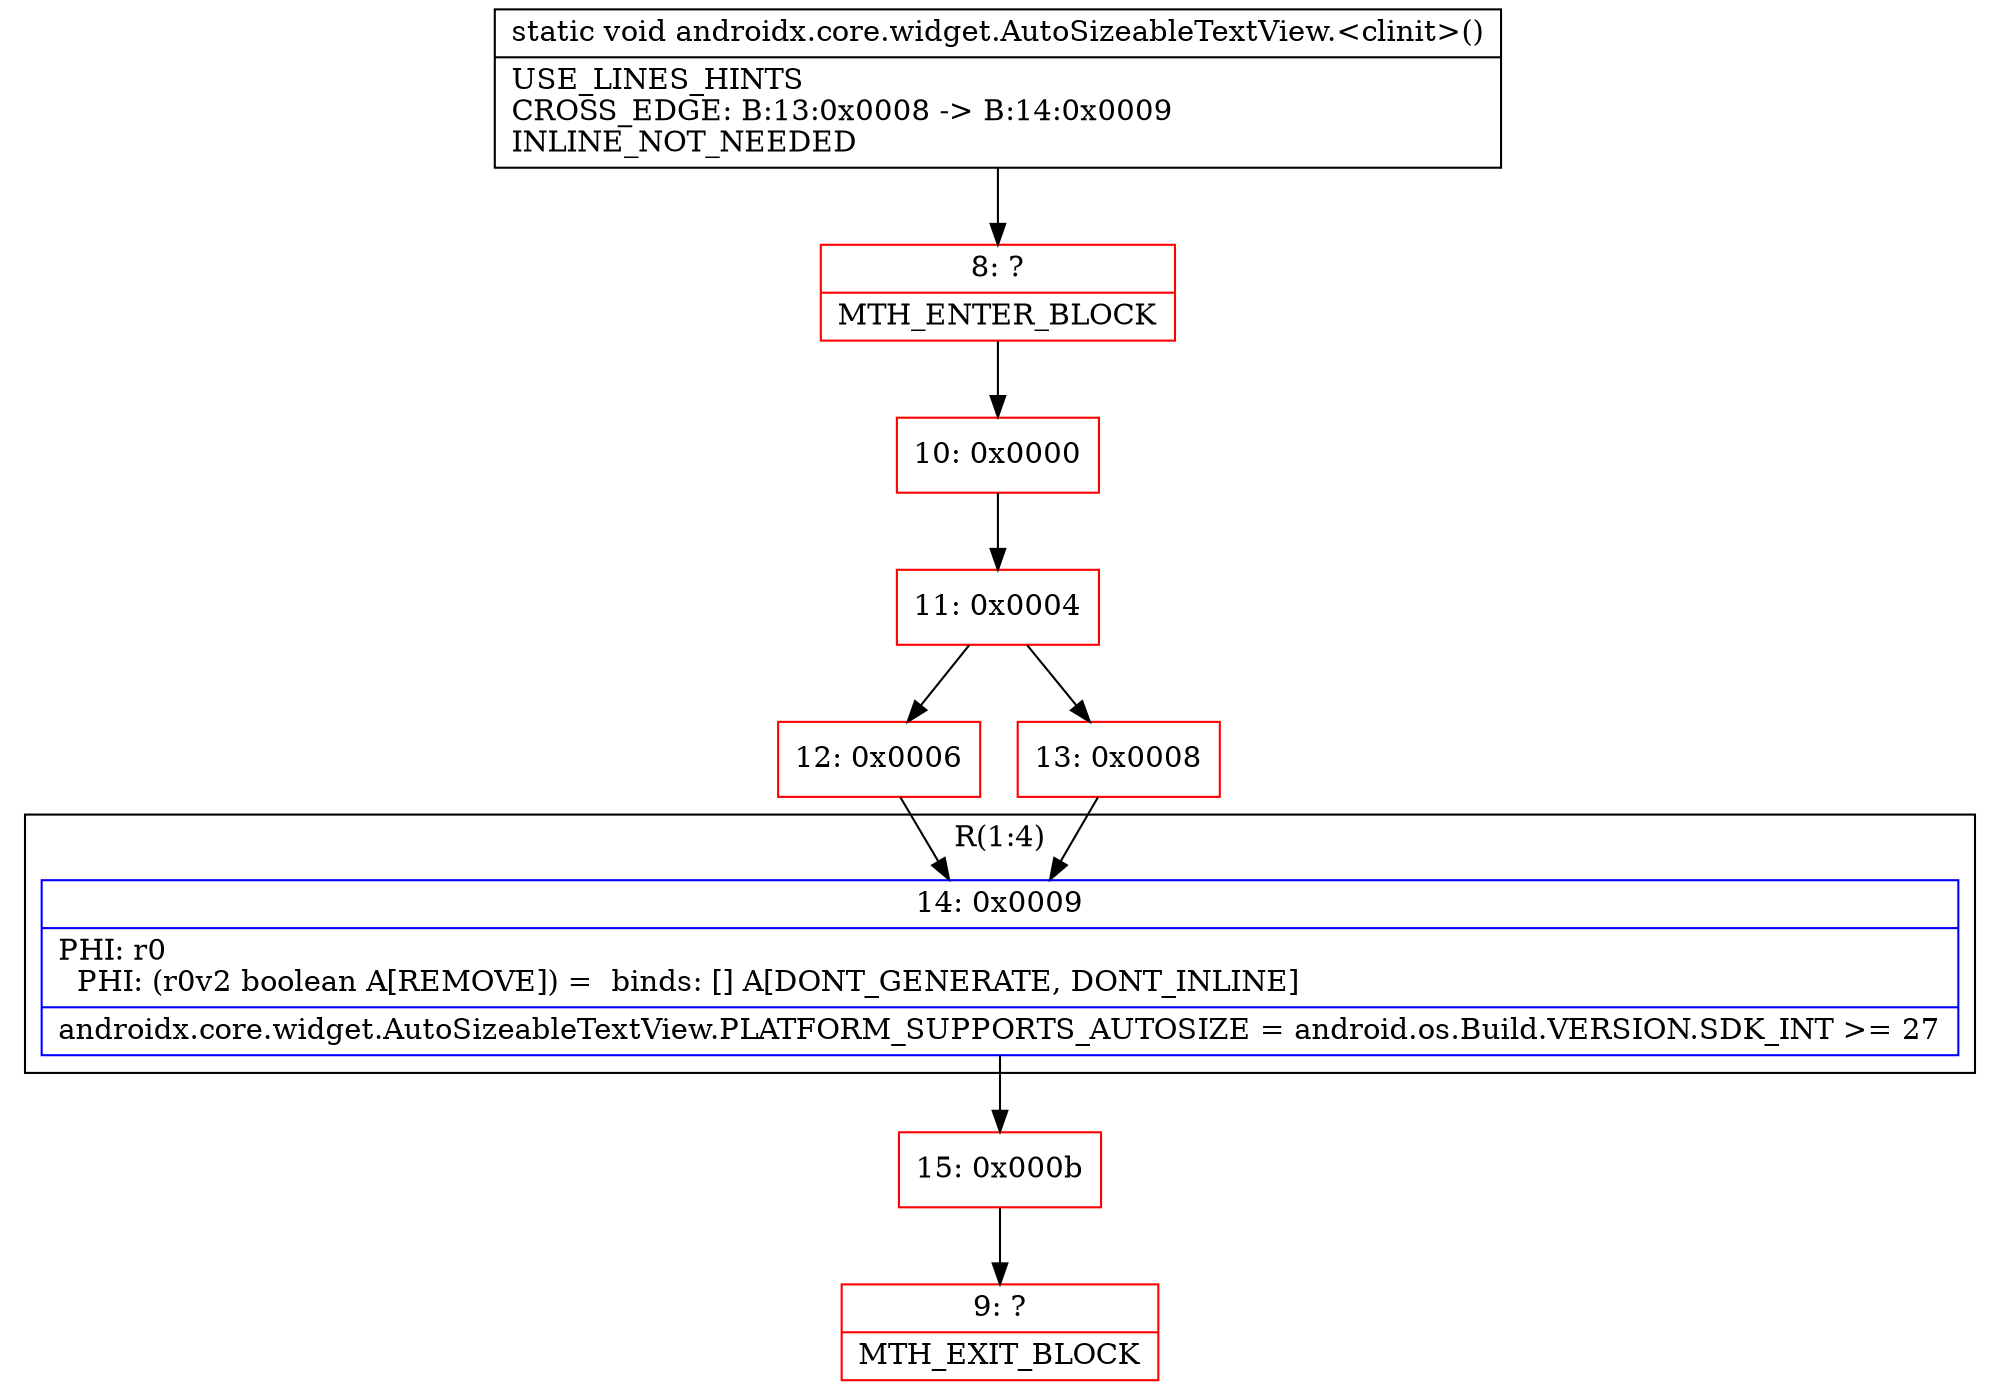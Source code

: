digraph "CFG forandroidx.core.widget.AutoSizeableTextView.\<clinit\>()V" {
subgraph cluster_Region_1769723878 {
label = "R(1:4)";
node [shape=record,color=blue];
Node_14 [shape=record,label="{14\:\ 0x0009|PHI: r0 \l  PHI: (r0v2 boolean A[REMOVE]) =  binds: [] A[DONT_GENERATE, DONT_INLINE]\l|androidx.core.widget.AutoSizeableTextView.PLATFORM_SUPPORTS_AUTOSIZE = android.os.Build.VERSION.SDK_INT \>= 27\l}"];
}
Node_8 [shape=record,color=red,label="{8\:\ ?|MTH_ENTER_BLOCK\l}"];
Node_10 [shape=record,color=red,label="{10\:\ 0x0000}"];
Node_11 [shape=record,color=red,label="{11\:\ 0x0004}"];
Node_12 [shape=record,color=red,label="{12\:\ 0x0006}"];
Node_15 [shape=record,color=red,label="{15\:\ 0x000b}"];
Node_9 [shape=record,color=red,label="{9\:\ ?|MTH_EXIT_BLOCK\l}"];
Node_13 [shape=record,color=red,label="{13\:\ 0x0008}"];
MethodNode[shape=record,label="{static void androidx.core.widget.AutoSizeableTextView.\<clinit\>()  | USE_LINES_HINTS\lCROSS_EDGE: B:13:0x0008 \-\> B:14:0x0009\lINLINE_NOT_NEEDED\l}"];
MethodNode -> Node_8;Node_14 -> Node_15;
Node_8 -> Node_10;
Node_10 -> Node_11;
Node_11 -> Node_12;
Node_11 -> Node_13;
Node_12 -> Node_14;
Node_15 -> Node_9;
Node_13 -> Node_14;
}

